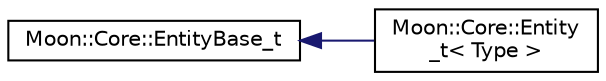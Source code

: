 digraph "Graphical Class Hierarchy"
{
 // LATEX_PDF_SIZE
  edge [fontname="Helvetica",fontsize="10",labelfontname="Helvetica",labelfontsize="10"];
  node [fontname="Helvetica",fontsize="10",shape=record];
  rankdir="LR";
  Node0 [label="Moon::Core::EntityBase_t",height=0.2,width=0.4,color="black", fillcolor="white", style="filled",URL="$struct_moon_1_1_core_1_1_entity_base__t.html",tooltip="Clase de la que hereda cualquier entity del Motor."];
  Node0 -> Node1 [dir="back",color="midnightblue",fontsize="10",style="solid",fontname="Helvetica"];
  Node1 [label="Moon::Core::Entity\l_t\< Type \>",height=0.2,width=0.4,color="black", fillcolor="white", style="filled",URL="$struct_moon_1_1_core_1_1_entity__t.html",tooltip="Clase de la que hereda cada entity del Motor."];
}
